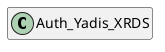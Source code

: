 @startuml
set namespaceSeparator \\
hide members
hide << alias >> circle

class Auth_Yadis_XRDS
@enduml

